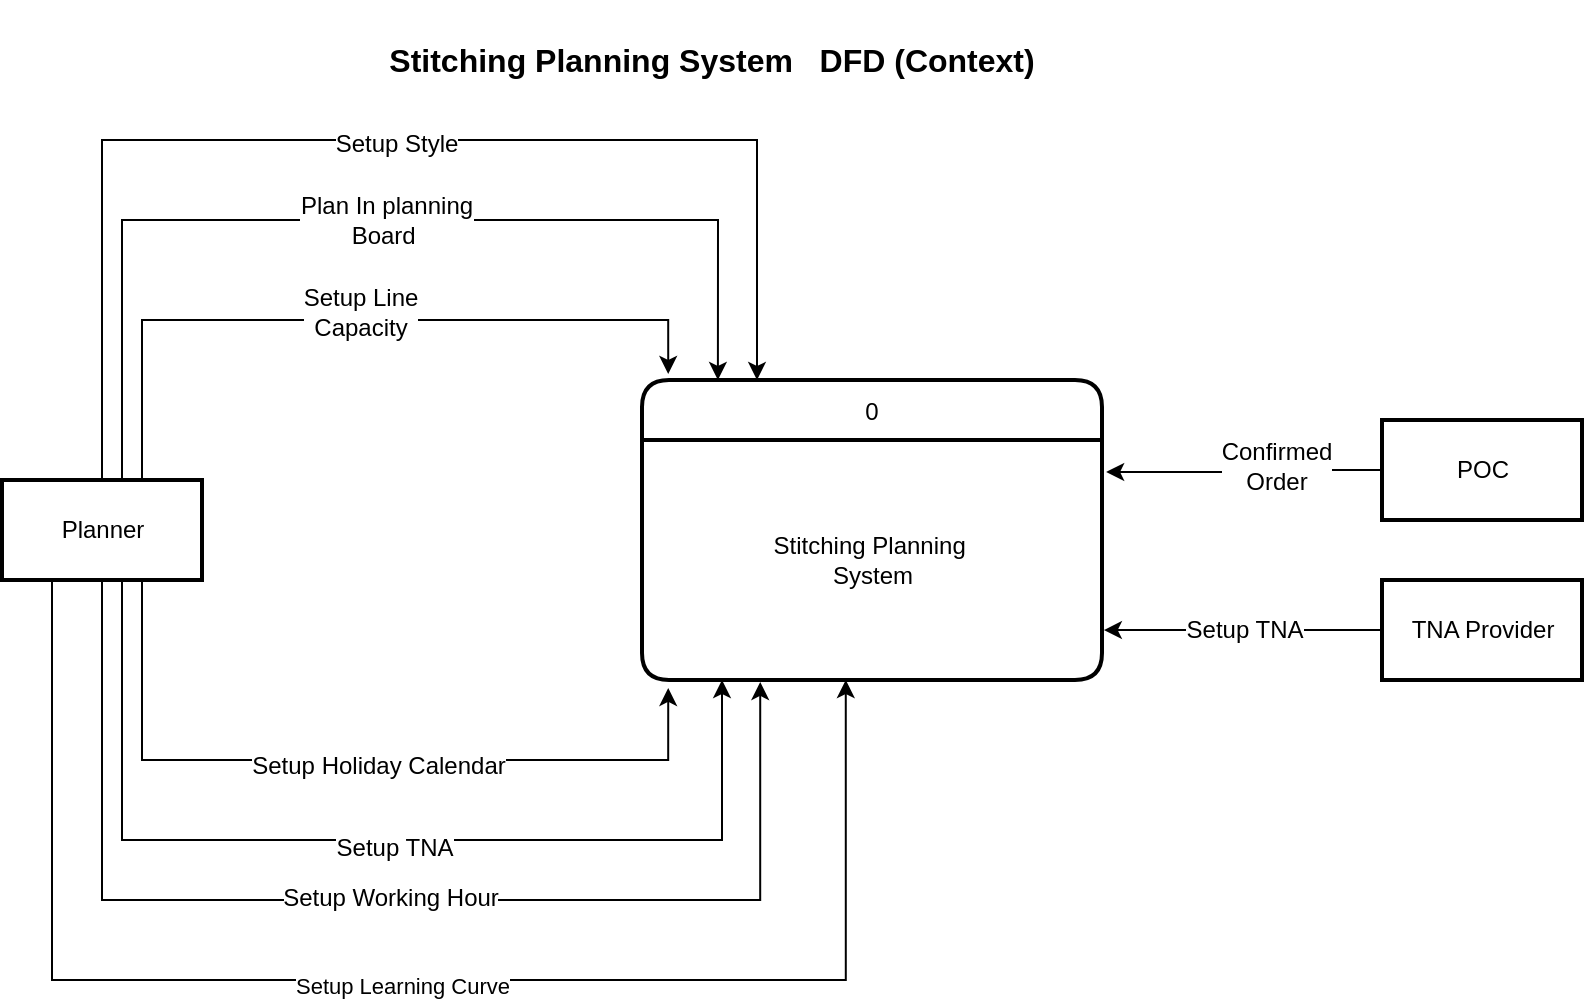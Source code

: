 <mxfile version="16.5.1" type="device" pages="3"><diagram id="_Rtwpvv6eP7aEOS9kWNd" name="Page-1"><mxGraphModel dx="1102" dy="865" grid="1" gridSize="10" guides="1" tooltips="1" connect="1" arrows="1" fold="1" page="1" pageScale="1" pageWidth="850" pageHeight="1100" math="0" shadow="0"><root><mxCell id="X5BtzRC8TDy8AD2IMh-M-0"/><mxCell id="X5BtzRC8TDy8AD2IMh-M-1" parent="X5BtzRC8TDy8AD2IMh-M-0"/><mxCell id="0RTyAH2wJqUgzUabUkTQ-24" value="" style="group" parent="X5BtzRC8TDy8AD2IMh-M-1" vertex="1" connectable="0"><mxGeometry x="40" y="80" width="790" height="380" as="geometry"/></mxCell><mxCell id="wnjh0azGgQtdekFhJXDr-3" style="edgeStyle=orthogonalEdgeStyle;rounded=0;orthogonalLoop=1;jettySize=auto;html=1;entryX=0.25;entryY=0;entryDx=0;entryDy=0;fontSize=12;" parent="0RTyAH2wJqUgzUabUkTQ-24" target="VISEsDRrpROfk74j4QN1-1" edge="1"><mxGeometry relative="1" as="geometry"><mxPoint x="50" y="170" as="sourcePoint"/><Array as="points"><mxPoint x="50"/><mxPoint x="378"/></Array></mxGeometry></mxCell><mxCell id="wnjh0azGgQtdekFhJXDr-10" value="Setup Style" style="edgeLabel;html=1;align=center;verticalAlign=middle;resizable=0;points=[];fontSize=12;" parent="wnjh0azGgQtdekFhJXDr-3" vertex="1" connectable="0"><mxGeometry x="0.027" y="-2" relative="1" as="geometry"><mxPoint as="offset"/></mxGeometry></mxCell><mxCell id="jL-t2x2rtPpZblgnzzYu-0" style="edgeStyle=orthogonalEdgeStyle;rounded=0;orthogonalLoop=1;jettySize=auto;html=1;exitX=0.25;exitY=1;exitDx=0;exitDy=0;entryX=0.443;entryY=1;entryDx=0;entryDy=0;entryPerimeter=0;" edge="1" parent="0RTyAH2wJqUgzUabUkTQ-24" source="R90NTHG9J8307-yYo60n-0" target="VISEsDRrpROfk74j4QN1-3"><mxGeometry relative="1" as="geometry"><Array as="points"><mxPoint x="25" y="420"/><mxPoint x="422" y="420"/></Array></mxGeometry></mxCell><mxCell id="jL-t2x2rtPpZblgnzzYu-1" value="Setup Learning Curve" style="edgeLabel;html=1;align=center;verticalAlign=middle;resizable=0;points=[];" vertex="1" connectable="0" parent="jL-t2x2rtPpZblgnzzYu-0"><mxGeometry x="0.127" y="-3" relative="1" as="geometry"><mxPoint x="-46" as="offset"/></mxGeometry></mxCell><mxCell id="R90NTHG9J8307-yYo60n-0" value="&lt;font style=&quot;font-size: 12px;&quot;&gt;Planner&lt;/font&gt;" style="html=1;dashed=0;whitespace=wrap;fontSize=12;strokeWidth=2;" parent="0RTyAH2wJqUgzUabUkTQ-24" vertex="1"><mxGeometry y="170" width="100" height="50" as="geometry"/></mxCell><mxCell id="R90NTHG9J8307-yYo60n-1" value="&lt;font style=&quot;font-size: 12px&quot;&gt;POC&lt;/font&gt;" style="html=1;dashed=0;whitespace=wrap;fontSize=12;strokeWidth=2;" parent="0RTyAH2wJqUgzUabUkTQ-24" vertex="1"><mxGeometry x="690" y="140" width="100" height="50" as="geometry"/></mxCell><mxCell id="R90NTHG9J8307-yYo60n-2" value="&lt;font style=&quot;font-size: 12px&quot;&gt;TNA Provider&lt;/font&gt;" style="html=1;dashed=0;whitespace=wrap;fontSize=12;strokeWidth=2;" parent="0RTyAH2wJqUgzUabUkTQ-24" vertex="1"><mxGeometry x="690" y="220" width="100" height="50" as="geometry"/></mxCell><mxCell id="VISEsDRrpROfk74j4QN1-0" value="" style="group;verticalAlign=middle;flipV=0;flipH=0;" parent="0RTyAH2wJqUgzUabUkTQ-24" vertex="1" connectable="0"><mxGeometry x="320" y="120" width="230" height="150" as="geometry"/></mxCell><mxCell id="VISEsDRrpROfk74j4QN1-1" value="0" style="swimlane;childLayout=stackLayout;horizontal=1;startSize=30;horizontalStack=0;rounded=1;fontSize=12;fontStyle=0;strokeWidth=2;resizeParent=0;resizeLast=1;shadow=0;dashed=0;align=center;swimlaneLine=1;container=0;verticalAlign=middle;" parent="VISEsDRrpROfk74j4QN1-0" vertex="1"><mxGeometry width="230" height="150" as="geometry"/></mxCell><mxCell id="VISEsDRrpROfk74j4QN1-3" value="&lt;font style=&quot;font-size: 12px&quot;&gt;Stitching Planning&amp;nbsp;&lt;br&gt;System&lt;br&gt;&lt;/font&gt;" style="text;html=1;align=center;verticalAlign=middle;resizable=0;points=[];autosize=1;strokeColor=none;fillColor=none;swimlaneLine=0;fontSize=12;" parent="VISEsDRrpROfk74j4QN1-1" vertex="1"><mxGeometry y="30" width="230" height="120" as="geometry"/></mxCell><mxCell id="wnjh0azGgQtdekFhJXDr-4" style="edgeStyle=orthogonalEdgeStyle;rounded=0;orthogonalLoop=1;jettySize=auto;html=1;exitX=0.5;exitY=1;exitDx=0;exitDy=0;entryX=0.257;entryY=1.008;entryDx=0;entryDy=0;entryPerimeter=0;fontSize=12;" parent="0RTyAH2wJqUgzUabUkTQ-24" source="R90NTHG9J8307-yYo60n-0" target="VISEsDRrpROfk74j4QN1-3" edge="1"><mxGeometry relative="1" as="geometry"><Array as="points"><mxPoint x="50" y="380"/><mxPoint x="379" y="380"/></Array></mxGeometry></mxCell><mxCell id="0RTyAH2wJqUgzUabUkTQ-2" value="Setup Working Hour" style="edgeLabel;html=1;align=center;verticalAlign=middle;resizable=0;points=[];fontSize=12;" parent="wnjh0azGgQtdekFhJXDr-4" vertex="1" connectable="0"><mxGeometry x="0.017" y="1" relative="1" as="geometry"><mxPoint as="offset"/></mxGeometry></mxCell><mxCell id="wnjh0azGgQtdekFhJXDr-7" style="edgeStyle=orthogonalEdgeStyle;rounded=0;orthogonalLoop=1;jettySize=auto;html=1;exitX=1;exitY=1;exitDx=0;exitDy=0;entryX=0.057;entryY=1.033;entryDx=0;entryDy=0;entryPerimeter=0;fontSize=12;" parent="0RTyAH2wJqUgzUabUkTQ-24" source="R90NTHG9J8307-yYo60n-0" target="VISEsDRrpROfk74j4QN1-3" edge="1"><mxGeometry relative="1" as="geometry"><Array as="points"><mxPoint x="70" y="220"/><mxPoint x="70" y="310"/><mxPoint x="333" y="310"/></Array></mxGeometry></mxCell><mxCell id="0RTyAH2wJqUgzUabUkTQ-0" value="Setup Holiday Calendar" style="edgeLabel;html=1;align=center;verticalAlign=middle;resizable=0;points=[];fontSize=12;" parent="wnjh0azGgQtdekFhJXDr-7" vertex="1" connectable="0"><mxGeometry x="0.136" y="-3" relative="1" as="geometry"><mxPoint as="offset"/></mxGeometry></mxCell><mxCell id="VISEsDRrpROfk74j4QN1-5" style="edgeStyle=orthogonalEdgeStyle;rounded=0;orthogonalLoop=1;jettySize=auto;html=1;entryX=1.009;entryY=0.133;entryDx=0;entryDy=0;entryPerimeter=0;fontSize=12;" parent="0RTyAH2wJqUgzUabUkTQ-24" source="R90NTHG9J8307-yYo60n-1" target="VISEsDRrpROfk74j4QN1-3" edge="1"><mxGeometry relative="1" as="geometry"/></mxCell><mxCell id="0RTyAH2wJqUgzUabUkTQ-5" value="Confirmed&lt;br&gt;Order" style="edgeLabel;html=1;align=center;verticalAlign=middle;resizable=0;points=[];fontSize=12;" parent="VISEsDRrpROfk74j4QN1-5" vertex="1" connectable="0"><mxGeometry x="-0.237" y="-2" relative="1" as="geometry"><mxPoint as="offset"/></mxGeometry></mxCell><mxCell id="VISEsDRrpROfk74j4QN1-6" value="Setup TNA" style="edgeStyle=orthogonalEdgeStyle;rounded=0;orthogonalLoop=1;jettySize=auto;html=1;fontSize=12;entryX=1.004;entryY=0.792;entryDx=0;entryDy=0;entryPerimeter=0;" parent="0RTyAH2wJqUgzUabUkTQ-24" source="R90NTHG9J8307-yYo60n-2" target="VISEsDRrpROfk74j4QN1-3" edge="1"><mxGeometry relative="1" as="geometry"><mxPoint x="560" y="245" as="targetPoint"/></mxGeometry></mxCell><mxCell id="wnjh0azGgQtdekFhJXDr-0" style="edgeStyle=orthogonalEdgeStyle;rounded=0;orthogonalLoop=1;jettySize=auto;html=1;exitX=0.75;exitY=1;exitDx=0;exitDy=0;fontSize=12;" parent="0RTyAH2wJqUgzUabUkTQ-24" source="R90NTHG9J8307-yYo60n-0" target="VISEsDRrpROfk74j4QN1-3" edge="1"><mxGeometry relative="1" as="geometry"><mxPoint x="290" y="205" as="targetPoint"/><mxPoint x="160" y="205" as="sourcePoint"/><Array as="points"><mxPoint x="60" y="220"/><mxPoint x="60" y="350"/><mxPoint x="360" y="350"/></Array></mxGeometry></mxCell><mxCell id="0RTyAH2wJqUgzUabUkTQ-1" value="Setup TNA" style="edgeLabel;html=1;align=center;verticalAlign=middle;resizable=0;points=[];fontSize=12;" parent="wnjh0azGgQtdekFhJXDr-0" vertex="1" connectable="0"><mxGeometry x="0.07" y="-4" relative="1" as="geometry"><mxPoint as="offset"/></mxGeometry></mxCell><mxCell id="wnjh0azGgQtdekFhJXDr-6" style="edgeStyle=orthogonalEdgeStyle;rounded=0;orthogonalLoop=1;jettySize=auto;html=1;exitX=0.75;exitY=0;exitDx=0;exitDy=0;entryX=0.057;entryY=-0.02;entryDx=0;entryDy=0;entryPerimeter=0;fontSize=12;" parent="0RTyAH2wJqUgzUabUkTQ-24" source="R90NTHG9J8307-yYo60n-0" target="VISEsDRrpROfk74j4QN1-1" edge="1"><mxGeometry relative="1" as="geometry"><Array as="points"><mxPoint x="70" y="170"/><mxPoint x="70" y="90"/><mxPoint x="333" y="90"/></Array></mxGeometry></mxCell><mxCell id="wnjh0azGgQtdekFhJXDr-12" value="Setup Line&lt;br&gt;Capacity" style="edgeLabel;html=1;align=center;verticalAlign=middle;resizable=0;points=[];fontSize=12;" parent="wnjh0azGgQtdekFhJXDr-6" vertex="1" connectable="0"><mxGeometry x="0.034" y="4" relative="1" as="geometry"><mxPoint as="offset"/></mxGeometry></mxCell><mxCell id="wnjh0azGgQtdekFhJXDr-2" style="edgeStyle=orthogonalEdgeStyle;rounded=0;orthogonalLoop=1;jettySize=auto;html=1;exitX=0.5;exitY=0;exitDx=0;exitDy=0;fontSize=12;entryX=0.165;entryY=0;entryDx=0;entryDy=0;entryPerimeter=0;" parent="0RTyAH2wJqUgzUabUkTQ-24" source="R90NTHG9J8307-yYo60n-0" target="VISEsDRrpROfk74j4QN1-1" edge="1"><mxGeometry relative="1" as="geometry"><mxPoint x="320" y="130" as="targetPoint"/><mxPoint x="160" y="205" as="sourcePoint"/><Array as="points"><mxPoint x="60" y="170"/><mxPoint x="60" y="40"/><mxPoint x="358" y="40"/></Array></mxGeometry></mxCell><mxCell id="wnjh0azGgQtdekFhJXDr-11" value="Plan In planning&lt;br&gt;Board&amp;nbsp;" style="edgeLabel;html=1;align=center;verticalAlign=middle;resizable=0;points=[];fontSize=12;" parent="wnjh0azGgQtdekFhJXDr-2" vertex="1" connectable="0"><mxGeometry x="0.05" relative="1" as="geometry"><mxPoint as="offset"/></mxGeometry></mxCell><mxCell id="0RTyAH2wJqUgzUabUkTQ-25" value="&lt;font style=&quot;font-size: 16px&quot;&gt;&lt;b&gt;Stitching Planning System&amp;nbsp; &amp;nbsp;DFD (Context)&lt;/b&gt;&lt;/font&gt;" style="text;html=1;strokeColor=none;fillColor=none;align=center;verticalAlign=middle;whiteSpace=wrap;rounded=0;shadow=0;glass=0;sketch=0;fontSize=12;" parent="X5BtzRC8TDy8AD2IMh-M-1" vertex="1"><mxGeometry x="170" y="10" width="450" height="60" as="geometry"/></mxCell></root></mxGraphModel></diagram><diagram id="hCV_k3oqsJR1MZCSssSw" name="Page-2"><mxGraphModel dx="1102" dy="865" grid="1" gridSize="10" guides="1" tooltips="1" connect="1" arrows="1" fold="1" page="1" pageScale="1" pageWidth="850" pageHeight="1100" math="0" shadow="0"><root><mxCell id="weybPAPDe6gD51ilZie3-0"/><mxCell id="weybPAPDe6gD51ilZie3-1" parent="weybPAPDe6gD51ilZie3-0"/><mxCell id="fFo1MTxqILgRXBbytRzf-0" value="&lt;font style=&quot;font-size: 16px&quot;&gt;&lt;b&gt;Stitching Planning System&amp;nbsp; &amp;nbsp;DFD (Level 0)&lt;/b&gt;&lt;/font&gt;" style="text;html=1;strokeColor=none;fillColor=none;align=center;verticalAlign=middle;whiteSpace=wrap;rounded=0;shadow=0;glass=0;sketch=0;fontSize=12;" parent="weybPAPDe6gD51ilZie3-1" vertex="1"><mxGeometry x="575" y="20" width="450" height="60" as="geometry"/></mxCell><mxCell id="fFo1MTxqILgRXBbytRzf-1" value="" style="group" parent="weybPAPDe6gD51ilZie3-1" vertex="1" connectable="0"><mxGeometry x="180" y="90" width="1120" height="680" as="geometry"/></mxCell><mxCell id="fFo1MTxqILgRXBbytRzf-2" value="&lt;font style=&quot;font-size: 12px;&quot;&gt;Planner&lt;/font&gt;" style="html=1;dashed=0;whitespace=wrap;fontSize=12;strokeWidth=2;" parent="fFo1MTxqILgRXBbytRzf-1" vertex="1"><mxGeometry x="380" y="280" width="100" height="50" as="geometry"/></mxCell><mxCell id="fFo1MTxqILgRXBbytRzf-3" value="&lt;font style=&quot;font-size: 12px;&quot;&gt;Setup Style&lt;/font&gt;" style="endArrow=classic;html=1;rounded=0;fontSize=12;entryX=0;entryY=0.5;entryDx=0;entryDy=0;exitX=1;exitY=0.75;exitDx=0;exitDy=0;" parent="fFo1MTxqILgRXBbytRzf-1" source="fFo1MTxqILgRXBbytRzf-2" target="fFo1MTxqILgRXBbytRzf-44" edge="1"><mxGeometry y="-10" width="50" height="50" relative="1" as="geometry"><mxPoint x="500" y="310" as="sourcePoint"/><mxPoint x="300" y="180" as="targetPoint"/><Array as="points"><mxPoint x="570" y="320"/><mxPoint x="570" y="178"/></Array><mxPoint as="offset"/></mxGeometry></mxCell><mxCell id="fFo1MTxqILgRXBbytRzf-4" value="3.0" style="swimlane;childLayout=stackLayout;horizontal=1;startSize=30;horizontalStack=0;rounded=1;fontSize=12;fontStyle=0;strokeWidth=2;resizeParent=0;resizeLast=1;shadow=0;dashed=0;align=center;swimlaneLine=1;container=0;" parent="fFo1MTxqILgRXBbytRzf-1" vertex="1"><mxGeometry x="45" y="360" width="120" height="80" as="geometry"/></mxCell><mxCell id="fFo1MTxqILgRXBbytRzf-5" value="&lt;font style=&quot;font-size: 12px&quot;&gt;Setup Working&lt;br&gt;Hour&amp;nbsp;&lt;/font&gt;" style="text;html=1;align=center;verticalAlign=middle;resizable=0;points=[];autosize=1;strokeColor=none;fillColor=none;swimlaneLine=0;fontSize=12;" parent="fFo1MTxqILgRXBbytRzf-4" vertex="1"><mxGeometry y="30" width="120" height="50" as="geometry"/></mxCell><mxCell id="fFo1MTxqILgRXBbytRzf-6" value="2.0" style="swimlane;childLayout=stackLayout;horizontal=1;startSize=30;horizontalStack=0;rounded=1;fontSize=12;fontStyle=0;strokeWidth=2;resizeParent=0;resizeLast=1;shadow=0;dashed=0;align=center;swimlaneLine=1;container=0;" parent="fFo1MTxqILgRXBbytRzf-1" vertex="1"><mxGeometry x="20" y="90" width="120" height="80" as="geometry"/></mxCell><mxCell id="fFo1MTxqILgRXBbytRzf-7" value="&lt;font style=&quot;font-size: 12px&quot;&gt;Setup Line&lt;br&gt;Capacity&lt;br&gt;&lt;/font&gt;" style="text;html=1;align=center;verticalAlign=middle;resizable=0;points=[];autosize=1;strokeColor=none;fillColor=none;swimlaneLine=0;fontSize=12;" parent="fFo1MTxqILgRXBbytRzf-6" vertex="1"><mxGeometry y="30" width="120" height="50" as="geometry"/></mxCell><mxCell id="fFo1MTxqILgRXBbytRzf-8" value="4.0" style="swimlane;childLayout=stackLayout;horizontal=1;startSize=30;horizontalStack=0;rounded=1;fontSize=12;fontStyle=0;strokeWidth=2;resizeParent=0;resizeLast=1;shadow=0;dashed=0;align=center;swimlaneLine=1;container=0;" parent="fFo1MTxqILgRXBbytRzf-1" vertex="1"><mxGeometry x="210" y="400" width="120" height="80" as="geometry"/></mxCell><mxCell id="fFo1MTxqILgRXBbytRzf-9" value="&lt;font style=&quot;font-size: 12px&quot;&gt;Setup Holiday&lt;br&gt;&amp;nbsp;Calendar&lt;/font&gt;" style="text;html=1;align=center;verticalAlign=middle;resizable=0;points=[];autosize=1;strokeColor=none;fillColor=none;swimlaneLine=0;fontSize=12;" parent="fFo1MTxqILgRXBbytRzf-8" vertex="1"><mxGeometry y="30" width="120" height="50" as="geometry"/></mxCell><mxCell id="fFo1MTxqILgRXBbytRzf-10" value="&lt;font style=&quot;font-size: 12px&quot;&gt;Setip Line &lt;br&gt;Capacity&lt;/font&gt;" style="endArrow=classic;html=1;rounded=0;fontSize=12;exitX=0;exitY=0;exitDx=0;exitDy=0;entryX=1.008;entryY=0.48;entryDx=0;entryDy=0;entryPerimeter=0;" parent="fFo1MTxqILgRXBbytRzf-1" source="fFo1MTxqILgRXBbytRzf-2" target="fFo1MTxqILgRXBbytRzf-7" edge="1"><mxGeometry x="0.173" width="50" height="50" relative="1" as="geometry"><mxPoint y="85" as="sourcePoint"/><mxPoint x="160" y="50" as="targetPoint"/><Array as="points"><mxPoint x="220" y="280"/><mxPoint x="220" y="200"/><mxPoint x="220" y="144"/></Array><mxPoint as="offset"/></mxGeometry></mxCell><mxCell id="fFo1MTxqILgRXBbytRzf-11" value="&lt;font style=&quot;font-size: 12px&quot;&gt;Setip Style&lt;br&gt;&lt;/font&gt;" style="endArrow=classic;html=1;rounded=0;fontSize=12;entryX=0.558;entryY=0;entryDx=0;entryDy=0;entryPerimeter=0;exitX=0;exitY=0.5;exitDx=0;exitDy=0;" parent="fFo1MTxqILgRXBbytRzf-1" source="fFo1MTxqILgRXBbytRzf-2" target="fFo1MTxqILgRXBbytRzf-4" edge="1"><mxGeometry width="50" height="50" relative="1" as="geometry"><mxPoint x="270" y="270" as="sourcePoint"/><mxPoint x="49.04" y="235" as="targetPoint"/><Array as="points"><mxPoint x="112" y="305"/></Array></mxGeometry></mxCell><mxCell id="fFo1MTxqILgRXBbytRzf-12" value="&lt;font style=&quot;font-size: 12px&quot;&gt;Setup Holiday&lt;br&gt;Calendar&lt;br&gt;&lt;/font&gt;" style="endArrow=classic;html=1;rounded=0;fontSize=12;exitX=0;exitY=1;exitDx=0;exitDy=0;entryX=0.5;entryY=0;entryDx=0;entryDy=0;" parent="fFo1MTxqILgRXBbytRzf-1" source="fFo1MTxqILgRXBbytRzf-2" target="fFo1MTxqILgRXBbytRzf-8" edge="1"><mxGeometry x="0.556" y="10" width="50" height="50" relative="1" as="geometry"><mxPoint y="85" as="sourcePoint"/><mxPoint x="290" as="targetPoint"/><Array as="points"><mxPoint x="270" y="330"/></Array><mxPoint as="offset"/></mxGeometry></mxCell><mxCell id="fFo1MTxqILgRXBbytRzf-13" value="" style="group;strokeWidth=2;" parent="fFo1MTxqILgRXBbytRzf-1" vertex="1" connectable="0"><mxGeometry x="210" y="580" width="150" height="30" as="geometry"/></mxCell><mxCell id="fFo1MTxqILgRXBbytRzf-14" value="D" style="html=1;dashed=0;whitespace=wrap;shape=mxgraph.dfd.dataStoreID;align=left;spacingLeft=3;points=[[0,0],[0.5,0],[1,0],[0,0.5],[1,0.5],[0,1],[0.5,1],[1,1]];shadow=0;glass=0;sketch=0;fontSize=12;container=0;strokeWidth=2;" parent="fFo1MTxqILgRXBbytRzf-13" vertex="1"><mxGeometry width="150" height="30" as="geometry"><mxRectangle x="290" y="290" width="40" height="20" as="alternateBounds"/></mxGeometry></mxCell><mxCell id="fFo1MTxqILgRXBbytRzf-15" value="Holiday Calendar Data" style="text;html=1;strokeColor=none;fillColor=none;align=center;verticalAlign=middle;whiteSpace=wrap;rounded=0;shadow=0;glass=0;sketch=0;fontSize=12;container=0;" parent="fFo1MTxqILgRXBbytRzf-13" vertex="1"><mxGeometry x="40" width="100" height="30" as="geometry"/></mxCell><mxCell id="fFo1MTxqILgRXBbytRzf-16" style="edgeStyle=orthogonalEdgeStyle;rounded=0;orthogonalLoop=1;jettySize=auto;html=1;entryX=0.25;entryY=0;entryDx=0;entryDy=0;fontSize=12;" parent="fFo1MTxqILgRXBbytRzf-1" source="fFo1MTxqILgRXBbytRzf-9" target="fFo1MTxqILgRXBbytRzf-15" edge="1"><mxGeometry relative="1" as="geometry"/></mxCell><mxCell id="fFo1MTxqILgRXBbytRzf-17" value="" style="group;strokeWidth=2;" parent="fFo1MTxqILgRXBbytRzf-1" vertex="1" connectable="0"><mxGeometry x="40" y="530" width="150" height="30" as="geometry"/></mxCell><mxCell id="fFo1MTxqILgRXBbytRzf-18" value="D" style="html=1;dashed=0;whitespace=wrap;shape=mxgraph.dfd.dataStoreID;align=left;spacingLeft=3;points=[[0,0],[0.5,0],[1,0],[0,0.5],[1,0.5],[0,1],[0.5,1],[1,1]];shadow=0;glass=0;sketch=0;fontSize=12;container=0;strokeWidth=2;" parent="fFo1MTxqILgRXBbytRzf-17" vertex="1"><mxGeometry width="150" height="30" as="geometry"><mxRectangle x="290" y="290" width="40" height="20" as="alternateBounds"/></mxGeometry></mxCell><mxCell id="fFo1MTxqILgRXBbytRzf-19" value="Working Hour Data" style="text;html=1;strokeColor=none;fillColor=none;align=center;verticalAlign=middle;whiteSpace=wrap;rounded=0;shadow=0;glass=0;sketch=0;fontSize=12;container=0;" parent="fFo1MTxqILgRXBbytRzf-17" vertex="1"><mxGeometry x="40" width="100" height="30" as="geometry"/></mxCell><mxCell id="fFo1MTxqILgRXBbytRzf-20" style="edgeStyle=orthogonalEdgeStyle;rounded=0;orthogonalLoop=1;jettySize=auto;html=1;entryX=0.25;entryY=0;entryDx=0;entryDy=0;fontSize=12;" parent="fFo1MTxqILgRXBbytRzf-1" source="fFo1MTxqILgRXBbytRzf-5" target="fFo1MTxqILgRXBbytRzf-19" edge="1"><mxGeometry relative="1" as="geometry"/></mxCell><mxCell id="fFo1MTxqILgRXBbytRzf-25" style="edgeStyle=orthogonalEdgeStyle;rounded=0;orthogonalLoop=1;jettySize=auto;html=1;fontSize=12;entryX=0.4;entryY=-0.01;entryDx=0;entryDy=0;entryPerimeter=0;" parent="fFo1MTxqILgRXBbytRzf-1" source="fFo1MTxqILgRXBbytRzf-7" target="fFo1MTxqILgRXBbytRzf-24" edge="1"><mxGeometry relative="1" as="geometry"><mxPoint x="70" y="190" as="targetPoint"/></mxGeometry></mxCell><mxCell id="fFo1MTxqILgRXBbytRzf-39" style="edgeStyle=orthogonalEdgeStyle;rounded=0;orthogonalLoop=1;jettySize=auto;html=1;exitX=1;exitY=0.25;exitDx=0;exitDy=0;fontSize=12;entryX=1;entryY=0;entryDx=0;entryDy=0;" parent="fFo1MTxqILgRXBbytRzf-1" source="fFo1MTxqILgRXBbytRzf-2" target="fFo1MTxqILgRXBbytRzf-30" edge="1"><mxGeometry relative="1" as="geometry"><mxPoint x="920" y="410" as="targetPoint"/><Array as="points"><mxPoint x="520" y="292"/><mxPoint x="520" y="110"/><mxPoint x="1020" y="110"/><mxPoint x="1020" y="390"/><mxPoint x="920" y="390"/><mxPoint x="920" y="455"/></Array></mxGeometry></mxCell><mxCell id="fFo1MTxqILgRXBbytRzf-40" value="Setup TNA" style="edgeLabel;html=1;align=center;verticalAlign=middle;resizable=0;points=[];fontSize=12;" parent="fFo1MTxqILgRXBbytRzf-39" vertex="1" connectable="0"><mxGeometry x="-0.106" y="-1" relative="1" as="geometry"><mxPoint as="offset"/></mxGeometry></mxCell><mxCell id="fFo1MTxqILgRXBbytRzf-51" value="" style="group" parent="fFo1MTxqILgRXBbytRzf-1" vertex="1" connectable="0"><mxGeometry x="530" y="390" width="150" height="200" as="geometry"/></mxCell><mxCell id="fFo1MTxqILgRXBbytRzf-52" value="7.0" style="swimlane;childLayout=stackLayout;horizontal=1;startSize=30;horizontalStack=0;rounded=1;fontSize=12;fontStyle=0;strokeWidth=2;resizeParent=0;resizeLast=1;shadow=0;dashed=0;align=center;swimlaneLine=1;container=0;" parent="fFo1MTxqILgRXBbytRzf-51" vertex="1"><mxGeometry width="130" height="80" as="geometry"/></mxCell><mxCell id="fFo1MTxqILgRXBbytRzf-53" value="&lt;font style=&quot;font-size: 12px&quot;&gt;Plan in Planning Board&lt;/font&gt;" style="text;html=1;align=center;verticalAlign=middle;resizable=0;points=[];autosize=1;strokeColor=none;fillColor=none;swimlaneLine=0;fontSize=12;" parent="fFo1MTxqILgRXBbytRzf-52" vertex="1"><mxGeometry y="30" width="130" height="50" as="geometry"/></mxCell><mxCell id="fFo1MTxqILgRXBbytRzf-54" value="" style="group;strokeWidth=2;" parent="fFo1MTxqILgRXBbytRzf-51" vertex="1" connectable="0"><mxGeometry y="170" width="150" height="30" as="geometry"/></mxCell><mxCell id="fFo1MTxqILgRXBbytRzf-55" value="D" style="html=1;dashed=0;whitespace=wrap;shape=mxgraph.dfd.dataStoreID;align=left;spacingLeft=3;points=[[0,0],[0.5,0],[1,0],[0,0.5],[1,0.5],[0,1],[0.5,1],[1,1]];shadow=0;glass=0;sketch=0;fontSize=12;container=0;strokeWidth=2;" parent="fFo1MTxqILgRXBbytRzf-54" vertex="1"><mxGeometry width="150" height="30" as="geometry"><mxRectangle x="290" y="290" width="40" height="20" as="alternateBounds"/></mxGeometry></mxCell><mxCell id="fFo1MTxqILgRXBbytRzf-56" value="Planning Board Data" style="text;html=1;strokeColor=none;fillColor=none;align=center;verticalAlign=middle;whiteSpace=wrap;rounded=0;shadow=0;glass=0;sketch=0;fontSize=12;container=0;" parent="fFo1MTxqILgRXBbytRzf-54" vertex="1"><mxGeometry x="40" width="100" height="30" as="geometry"/></mxCell><mxCell id="fFo1MTxqILgRXBbytRzf-57" style="edgeStyle=orthogonalEdgeStyle;rounded=0;orthogonalLoop=1;jettySize=auto;html=1;entryX=0.25;entryY=0;entryDx=0;entryDy=0;fontSize=12;" parent="fFo1MTxqILgRXBbytRzf-51" source="fFo1MTxqILgRXBbytRzf-52" target="fFo1MTxqILgRXBbytRzf-56" edge="1"><mxGeometry relative="1" as="geometry"/></mxCell><mxCell id="fFo1MTxqILgRXBbytRzf-58" value="Text" style="edgeLabel;html=1;align=center;verticalAlign=middle;resizable=0;points=[];fontSize=12;" parent="fFo1MTxqILgRXBbytRzf-57" vertex="1" connectable="0"><mxGeometry y="3" relative="1" as="geometry"><mxPoint as="offset"/></mxGeometry></mxCell><mxCell id="fFo1MTxqILgRXBbytRzf-59" style="edgeStyle=orthogonalEdgeStyle;rounded=0;orthogonalLoop=1;jettySize=auto;html=1;entryX=-0.023;entryY=0.358;entryDx=0;entryDy=0;fontSize=12;entryPerimeter=0;" parent="fFo1MTxqILgRXBbytRzf-1" source="fFo1MTxqILgRXBbytRzf-15" target="fFo1MTxqILgRXBbytRzf-53" edge="1"><mxGeometry relative="1" as="geometry"><Array as="points"><mxPoint x="420" y="595"/><mxPoint x="420" y="438"/></Array></mxGeometry></mxCell><mxCell id="fFo1MTxqILgRXBbytRzf-60" style="edgeStyle=orthogonalEdgeStyle;rounded=0;orthogonalLoop=1;jettySize=auto;html=1;entryX=1.001;entryY=0.894;entryDx=0;entryDy=0;entryPerimeter=0;fontSize=12;exitX=0;exitY=0.5;exitDx=0;exitDy=0;" parent="fFo1MTxqILgRXBbytRzf-1" source="fFo1MTxqILgRXBbytRzf-36" target="fFo1MTxqILgRXBbytRzf-45" edge="1"><mxGeometry relative="1" as="geometry"><Array as="points"><mxPoint x="875" y="635"/><mxPoint x="750" y="635"/><mxPoint x="750" y="400"/><mxPoint x="830" y="400"/></Array></mxGeometry></mxCell><mxCell id="VdTc5ZZyYyht7gzhXRyP-21" value="TNA Data&lt;br&gt;" style="edgeLabel;html=1;align=center;verticalAlign=middle;resizable=0;points=[];" parent="fFo1MTxqILgRXBbytRzf-60" vertex="1" connectable="0"><mxGeometry x="-0.017" y="1" relative="1" as="geometry"><mxPoint as="offset"/></mxGeometry></mxCell><mxCell id="fFo1MTxqILgRXBbytRzf-61" style="edgeStyle=orthogonalEdgeStyle;rounded=0;orthogonalLoop=1;jettySize=auto;html=1;exitX=0.5;exitY=1;exitDx=0;exitDy=0;entryX=-0.008;entryY=0.92;entryDx=0;entryDy=0;entryPerimeter=0;fontSize=12;" parent="fFo1MTxqILgRXBbytRzf-1" source="fFo1MTxqILgRXBbytRzf-19" target="fFo1MTxqILgRXBbytRzf-53" edge="1"><mxGeometry relative="1" as="geometry"><Array as="points"><mxPoint x="130" y="640"/><mxPoint x="470" y="640"/><mxPoint x="470" y="466"/></Array></mxGeometry></mxCell><mxCell id="fFo1MTxqILgRXBbytRzf-62" style="edgeStyle=orthogonalEdgeStyle;rounded=0;orthogonalLoop=1;jettySize=auto;html=1;fontSize=12;entryX=1.022;entryY=0.15;entryDx=0;entryDy=0;entryPerimeter=0;exitX=0.5;exitY=1;exitDx=0;exitDy=0;" parent="fFo1MTxqILgRXBbytRzf-1" source="fFo1MTxqILgRXBbytRzf-47" target="fFo1MTxqILgRXBbytRzf-52" edge="1"><mxGeometry relative="1" as="geometry"><mxPoint x="740" y="440" as="targetPoint"/><Array as="points"><mxPoint x="710" y="300"/><mxPoint x="710" y="402"/></Array></mxGeometry></mxCell><mxCell id="VdTc5ZZyYyht7gzhXRyP-20" value="Style Data" style="edgeLabel;html=1;align=center;verticalAlign=middle;resizable=0;points=[];" parent="fFo1MTxqILgRXBbytRzf-62" vertex="1" connectable="0"><mxGeometry x="-0.448" y="-1" relative="1" as="geometry"><mxPoint y="35" as="offset"/></mxGeometry></mxCell><mxCell id="fFo1MTxqILgRXBbytRzf-63" style="edgeStyle=orthogonalEdgeStyle;rounded=0;orthogonalLoop=1;jettySize=auto;html=1;fontSize=12;entryX=0.731;entryY=1.08;entryDx=0;entryDy=0;entryPerimeter=0;" parent="fFo1MTxqILgRXBbytRzf-1" source="fFo1MTxqILgRXBbytRzf-23" target="fFo1MTxqILgRXBbytRzf-53" edge="1"><mxGeometry relative="1" as="geometry"><mxPoint y="790" as="targetPoint"/><Array as="points"><mxPoint y="250"/><mxPoint y="660"/><mxPoint x="710" y="660"/><mxPoint x="710" y="490"/><mxPoint x="625" y="490"/></Array></mxGeometry></mxCell><mxCell id="fFo1MTxqILgRXBbytRzf-64" style="edgeStyle=orthogonalEdgeStyle;rounded=0;orthogonalLoop=1;jettySize=auto;html=1;entryX=0;entryY=0.25;entryDx=0;entryDy=0;fontSize=12;exitX=0.4;exitY=1.02;exitDx=0;exitDy=0;exitPerimeter=0;" parent="fFo1MTxqILgRXBbytRzf-1" source="fFo1MTxqILgRXBbytRzf-2" target="fFo1MTxqILgRXBbytRzf-52" edge="1"><mxGeometry relative="1" as="geometry"><Array as="points"><mxPoint x="420" y="370"/><mxPoint x="410" y="370"/><mxPoint x="410" y="410"/></Array><mxPoint x="420" y="340" as="sourcePoint"/></mxGeometry></mxCell><mxCell id="fFo1MTxqILgRXBbytRzf-65" value="Plan in &lt;br&gt;Planning Board" style="edgeLabel;html=1;align=center;verticalAlign=middle;resizable=0;points=[];fontSize=12;" parent="fFo1MTxqILgRXBbytRzf-64" vertex="1" connectable="0"><mxGeometry x="-0.36" y="-3" relative="1" as="geometry"><mxPoint x="3" y="67" as="offset"/></mxGeometry></mxCell><mxCell id="fFo1MTxqILgRXBbytRzf-26" value="" style="group" parent="fFo1MTxqILgRXBbytRzf-1" vertex="1" connectable="0"><mxGeometry x="875" y="450" width="340" height="190" as="geometry"/></mxCell><mxCell id="fFo1MTxqILgRXBbytRzf-27" value="" style="group" parent="fFo1MTxqILgRXBbytRzf-26" vertex="1" connectable="0"><mxGeometry x="-100" y="5" width="340" height="70" as="geometry"/></mxCell><mxCell id="fFo1MTxqILgRXBbytRzf-28" value="&lt;font style=&quot;font-size: 12px;&quot;&gt;TNA Provider&lt;/font&gt;" style="html=1;dashed=0;whitespace=wrap;fontSize=12;strokeWidth=2;" parent="fFo1MTxqILgRXBbytRzf-27" vertex="1"><mxGeometry x="220" y="10" width="100" height="50" as="geometry"/></mxCell><mxCell id="fFo1MTxqILgRXBbytRzf-29" value="" style="group;verticalAlign=middle;flipV=0;flipH=0;" parent="fFo1MTxqILgRXBbytRzf-27" vertex="1" connectable="0"><mxGeometry width="120" height="70" as="geometry"/></mxCell><mxCell id="fFo1MTxqILgRXBbytRzf-30" value="5.0" style="swimlane;childLayout=stackLayout;horizontal=1;startSize=30;horizontalStack=0;rounded=1;fontSize=12;fontStyle=0;strokeWidth=2;resizeParent=0;resizeLast=1;shadow=0;dashed=0;align=center;swimlaneLine=1;container=0;verticalAlign=middle;" parent="fFo1MTxqILgRXBbytRzf-29" vertex="1"><mxGeometry width="120" height="70" as="geometry"/></mxCell><mxCell id="S1-LCCHs6gI_LM6Otb9P-1" value="&lt;font style=&quot;font-size: 12px&quot;&gt;Setup TNA&lt;/font&gt;" style="text;html=1;align=center;verticalAlign=middle;resizable=0;points=[];autosize=1;strokeColor=none;fillColor=none;swimlaneLine=0;fontSize=12;" parent="fFo1MTxqILgRXBbytRzf-30" vertex="1"><mxGeometry y="30" width="120" height="40" as="geometry"/></mxCell><mxCell id="fFo1MTxqILgRXBbytRzf-32" style="edgeStyle=orthogonalEdgeStyle;rounded=0;orthogonalLoop=1;jettySize=auto;html=1;entryX=1;entryY=0.5;entryDx=0;entryDy=0;fontSize=12;" parent="fFo1MTxqILgRXBbytRzf-27" source="fFo1MTxqILgRXBbytRzf-28" target="fFo1MTxqILgRXBbytRzf-30" edge="1"><mxGeometry relative="1" as="geometry"/></mxCell><mxCell id="fFo1MTxqILgRXBbytRzf-33" value="Setup TNA" style="edgeLabel;html=1;align=center;verticalAlign=middle;resizable=0;points=[];fontSize=12;" parent="fFo1MTxqILgRXBbytRzf-32" vertex="1" connectable="0"><mxGeometry x="-0.123" relative="1" as="geometry"><mxPoint as="offset"/></mxGeometry></mxCell><mxCell id="fFo1MTxqILgRXBbytRzf-41" value="" style="group" parent="fFo1MTxqILgRXBbytRzf-1" vertex="1" connectable="0"><mxGeometry x="640" y="140" width="360" height="155" as="geometry"/></mxCell><mxCell id="fFo1MTxqILgRXBbytRzf-42" value="&lt;font style=&quot;font-size: 12px;&quot;&gt;POC&lt;/font&gt;" style="html=1;dashed=0;whitespace=wrap;fontSize=12;strokeWidth=2;" parent="fFo1MTxqILgRXBbytRzf-41" vertex="1"><mxGeometry x="270" y="12.5" width="100" height="50" as="geometry"/></mxCell><mxCell id="fFo1MTxqILgRXBbytRzf-43" value="" style="group" parent="fFo1MTxqILgRXBbytRzf-41" vertex="1" connectable="0"><mxGeometry x="10" width="120" height="75" as="geometry"/></mxCell><mxCell id="fFo1MTxqILgRXBbytRzf-44" value="1.0" style="swimlane;childLayout=stackLayout;horizontal=1;startSize=30;horizontalStack=0;rounded=1;fontSize=12;fontStyle=0;strokeWidth=2;resizeParent=0;resizeLast=1;shadow=0;dashed=0;align=center;swimlaneLine=1;container=0;" parent="fFo1MTxqILgRXBbytRzf-43" vertex="1"><mxGeometry width="120" height="75" as="geometry"/></mxCell><mxCell id="fFo1MTxqILgRXBbytRzf-45" value="&lt;font style=&quot;font-size: 12px;&quot;&gt;Setup Style&lt;/font&gt;" style="text;html=1;align=center;verticalAlign=middle;resizable=0;points=[];autosize=1;strokeColor=none;fillColor=none;swimlaneLine=0;fontSize=12;" parent="fFo1MTxqILgRXBbytRzf-44" vertex="1"><mxGeometry y="30" width="120" height="45" as="geometry"/></mxCell><mxCell id="fFo1MTxqILgRXBbytRzf-46" value="" style="group;strokeWidth=2;" parent="fFo1MTxqILgRXBbytRzf-41" vertex="1" connectable="0"><mxGeometry x="-40" y="130" width="150" height="30" as="geometry"/></mxCell><mxCell id="potM-zfvNbi7aLkLZh3v-1" value="" style="group" parent="fFo1MTxqILgRXBbytRzf-46" vertex="1" connectable="0"><mxGeometry width="150" height="30" as="geometry"/></mxCell><mxCell id="fFo1MTxqILgRXBbytRzf-47" value="D" style="html=1;dashed=0;whitespace=wrap;shape=mxgraph.dfd.dataStoreID;align=left;spacingLeft=3;points=[[0,0],[0.5,0],[1,0],[0,0.5],[1,0.5],[0,1],[0.5,1],[1,1]];shadow=0;glass=0;sketch=0;fontSize=12;container=0;strokeWidth=2;" parent="potM-zfvNbi7aLkLZh3v-1" vertex="1"><mxGeometry width="150" height="30" as="geometry"><mxRectangle x="290" y="290" width="40" height="20" as="alternateBounds"/></mxGeometry></mxCell><mxCell id="fFo1MTxqILgRXBbytRzf-48" value="Style Data" style="text;html=1;strokeColor=none;fillColor=none;align=center;verticalAlign=middle;whiteSpace=wrap;rounded=0;shadow=0;glass=0;sketch=0;fontSize=12;container=0;" parent="potM-zfvNbi7aLkLZh3v-1" vertex="1"><mxGeometry x="55" width="60" height="30" as="geometry"/></mxCell><mxCell id="fFo1MTxqILgRXBbytRzf-49" value="&lt;font style=&quot;font-size: 12px&quot;&gt;Confirned Orders&lt;/font&gt;" style="endArrow=classic;html=1;rounded=0;fontSize=12;entryX=1.033;entryY=0.178;entryDx=0;entryDy=0;entryPerimeter=0;" parent="fFo1MTxqILgRXBbytRzf-41" source="fFo1MTxqILgRXBbytRzf-42" target="fFo1MTxqILgRXBbytRzf-45" edge="1"><mxGeometry width="50" height="50" relative="1" as="geometry"><mxPoint x="-150" y="75" as="sourcePoint"/><mxPoint x="136" y="50" as="targetPoint"/><Array as="points"/></mxGeometry></mxCell><mxCell id="fFo1MTxqILgRXBbytRzf-50" style="edgeStyle=orthogonalEdgeStyle;rounded=0;orthogonalLoop=1;jettySize=auto;html=1;entryX=0.25;entryY=0;entryDx=0;entryDy=0;fontSize=12;" parent="fFo1MTxqILgRXBbytRzf-41" source="fFo1MTxqILgRXBbytRzf-45" target="fFo1MTxqILgRXBbytRzf-48" edge="1"><mxGeometry relative="1" as="geometry"/></mxCell><mxCell id="fFo1MTxqILgRXBbytRzf-36" value="D" style="html=1;dashed=0;whitespace=wrap;shape=mxgraph.dfd.dataStoreID;align=left;spacingLeft=3;points=[[0,0],[0.5,0],[1,0],[0,0.5],[1,0.5],[0,1],[0.5,1],[1,1]];shadow=0;glass=0;sketch=0;fontSize=12;container=0;strokeWidth=2;" parent="fFo1MTxqILgRXBbytRzf-1" vertex="1"><mxGeometry x="800" y="610" width="150" height="30" as="geometry"><mxRectangle x="290" y="290" width="40" height="20" as="alternateBounds"/></mxGeometry></mxCell><mxCell id="fFo1MTxqILgRXBbytRzf-38" style="edgeStyle=orthogonalEdgeStyle;rounded=0;orthogonalLoop=1;jettySize=auto;html=1;entryX=0.682;entryY=0.067;entryDx=0;entryDy=0;fontSize=12;verticalAlign=middle;exitX=0.323;exitY=1.006;exitDx=0;exitDy=0;exitPerimeter=0;entryPerimeter=0;" parent="fFo1MTxqILgRXBbytRzf-1" source="S1-LCCHs6gI_LM6Otb9P-1" target="fFo1MTxqILgRXBbytRzf-36" edge="1"><mxGeometry relative="1" as="geometry"><mxPoint x="870" y="490" as="sourcePoint"/></mxGeometry></mxCell><mxCell id="VdTc5ZZyYyht7gzhXRyP-16" style="edgeStyle=orthogonalEdgeStyle;rounded=0;orthogonalLoop=1;jettySize=auto;html=1;exitX=0.25;exitY=1;exitDx=0;exitDy=0;entryX=0.325;entryY=-0.01;entryDx=0;entryDy=0;entryPerimeter=0;" parent="fFo1MTxqILgRXBbytRzf-1" source="VdTc5ZZyYyht7gzhXRyP-2" target="VdTc5ZZyYyht7gzhXRyP-12" edge="1"><mxGeometry relative="1" as="geometry"/></mxCell><mxCell id="VdTc5ZZyYyht7gzhXRyP-2" value="6.0" style="swimlane;childLayout=stackLayout;horizontal=1;startSize=30;horizontalStack=0;rounded=1;fontSize=12;fontStyle=0;strokeWidth=2;resizeParent=0;resizeLast=1;shadow=0;dashed=0;align=center;swimlaneLine=1;container=0;" parent="fFo1MTxqILgRXBbytRzf-1" vertex="1"><mxGeometry x="330" y="40" width="125" height="88" as="geometry"/></mxCell><mxCell id="VdTc5ZZyYyht7gzhXRyP-3" value="&lt;font style=&quot;font-size: 12px&quot;&gt;&lt;br&gt;&lt;/font&gt;" style="text;html=1;align=center;verticalAlign=middle;resizable=0;points=[];autosize=1;strokeColor=none;fillColor=none;swimlaneLine=0;fontSize=12;" parent="VdTc5ZZyYyht7gzhXRyP-2" vertex="1"><mxGeometry y="30" width="125" height="20" as="geometry"/></mxCell><mxCell id="VdTc5ZZyYyht7gzhXRyP-15" value="&lt;font style=&quot;font-size: 12px&quot;&gt;Setup Learning Curve&lt;br&gt;&lt;/font&gt;" style="text;html=1;align=center;verticalAlign=middle;resizable=0;points=[];autosize=1;strokeColor=none;fillColor=none;swimlaneLine=0;fontSize=12;" parent="VdTc5ZZyYyht7gzhXRyP-2" vertex="1"><mxGeometry y="50" width="125" height="38" as="geometry"/></mxCell><mxCell id="VdTc5ZZyYyht7gzhXRyP-5" style="edgeStyle=orthogonalEdgeStyle;rounded=0;orthogonalLoop=1;jettySize=auto;html=1;entryX=-0.022;entryY=0.4;entryDx=0;entryDy=0;entryPerimeter=0;exitX=0.25;exitY=0;exitDx=0;exitDy=0;" parent="fFo1MTxqILgRXBbytRzf-1" source="fFo1MTxqILgRXBbytRzf-2" edge="1"><mxGeometry relative="1" as="geometry"><mxPoint x="327.25" y="104.0" as="targetPoint"/><mxPoint x="380" y="280" as="sourcePoint"/><Array as="points"><mxPoint x="405" y="260"/><mxPoint x="280" y="260"/><mxPoint x="280" y="104"/></Array></mxGeometry></mxCell><mxCell id="VdTc5ZZyYyht7gzhXRyP-25" value="Setup Learning&lt;br&gt;Curve" style="edgeLabel;html=1;align=center;verticalAlign=middle;resizable=0;points=[];" parent="VdTc5ZZyYyht7gzhXRyP-5" vertex="1" connectable="0"><mxGeometry x="0.45" y="1" relative="1" as="geometry"><mxPoint as="offset"/></mxGeometry></mxCell><mxCell id="VdTc5ZZyYyht7gzhXRyP-11" value="" style="group;strokeWidth=2;" parent="fFo1MTxqILgRXBbytRzf-1" vertex="1" connectable="0"><mxGeometry x="310" y="210" width="150" height="30" as="geometry"/></mxCell><mxCell id="VdTc5ZZyYyht7gzhXRyP-12" value="D" style="html=1;dashed=0;whitespace=wrap;shape=mxgraph.dfd.dataStoreID;align=left;spacingLeft=3;points=[[0,0],[0.5,0],[1,0],[0,0.5],[1,0.5],[0,1],[0.5,1],[1,1]];shadow=0;glass=0;sketch=0;fontSize=12;container=0;strokeWidth=2;" parent="VdTc5ZZyYyht7gzhXRyP-11" vertex="1"><mxGeometry width="150" height="30" as="geometry"><mxRectangle x="290" y="290" width="40" height="20" as="alternateBounds"/></mxGeometry></mxCell><mxCell id="VdTc5ZZyYyht7gzhXRyP-13" value="Learning Curve Data" style="text;html=1;strokeColor=none;fillColor=none;align=center;verticalAlign=middle;whiteSpace=wrap;rounded=0;shadow=0;glass=0;sketch=0;fontSize=12;container=0;" parent="VdTc5ZZyYyht7gzhXRyP-11" vertex="1"><mxGeometry x="55" width="75" height="30" as="geometry"/></mxCell><mxCell id="VdTc5ZZyYyht7gzhXRyP-18" style="edgeStyle=orthogonalEdgeStyle;rounded=0;orthogonalLoop=1;jettySize=auto;html=1;exitX=1;exitY=0.5;exitDx=0;exitDy=0;entryX=0.5;entryY=0;entryDx=0;entryDy=0;" parent="fFo1MTxqILgRXBbytRzf-1" source="VdTc5ZZyYyht7gzhXRyP-12" target="fFo1MTxqILgRXBbytRzf-44" edge="1"><mxGeometry relative="1" as="geometry"><Array as="points"><mxPoint x="500" y="225"/><mxPoint x="500" y="60"/><mxPoint x="710" y="60"/></Array></mxGeometry></mxCell><mxCell id="VdTc5ZZyYyht7gzhXRyP-19" value="Style Data" style="edgeLabel;html=1;align=center;verticalAlign=middle;resizable=0;points=[];" parent="VdTc5ZZyYyht7gzhXRyP-18" vertex="1" connectable="0"><mxGeometry x="0.164" relative="1" as="geometry"><mxPoint x="-1" as="offset"/></mxGeometry></mxCell><mxCell id="fFo1MTxqILgRXBbytRzf-37" value="TNA Data" style="text;html=1;strokeColor=none;fillColor=none;align=center;verticalAlign=middle;whiteSpace=wrap;rounded=0;shadow=0;glass=0;sketch=0;fontSize=12;container=0;flipV=0;flipH=0;" parent="fFo1MTxqILgRXBbytRzf-1" vertex="1"><mxGeometry x="860" y="610" width="60" height="30" as="geometry"/></mxCell><mxCell id="fFo1MTxqILgRXBbytRzf-22" value="" style="group;strokeWidth=2;" parent="fFo1MTxqILgRXBbytRzf-1" vertex="1" connectable="0"><mxGeometry x="32.5" y="250" width="145" height="30" as="geometry"/></mxCell><mxCell id="fFo1MTxqILgRXBbytRzf-23" value="D" style="html=1;dashed=0;whitespace=wrap;shape=mxgraph.dfd.dataStoreID;align=left;spacingLeft=3;points=[[0,0],[0.5,0],[1,0],[0,0.5],[1,0.5],[0,1],[0.5,1],[1,1]];shadow=0;glass=0;sketch=0;fontSize=12;container=0;strokeWidth=2;" parent="fFo1MTxqILgRXBbytRzf-22" vertex="1"><mxGeometry width="145" height="30" as="geometry"><mxRectangle x="290" y="290" width="40" height="20" as="alternateBounds"/></mxGeometry></mxCell><mxCell id="fFo1MTxqILgRXBbytRzf-24" value="Line Capacity Data" style="text;html=1;strokeColor=none;fillColor=none;align=center;verticalAlign=middle;whiteSpace=wrap;rounded=0;shadow=0;glass=0;sketch=0;fontSize=12;container=0;" parent="fFo1MTxqILgRXBbytRzf-22" vertex="1"><mxGeometry x="38.667" width="96.667" height="30" as="geometry"/></mxCell></root></mxGraphModel></diagram><diagram id="HX7n8TwsD-249foV3HF_" name="Page-3"><mxGraphModel dx="1102" dy="865" grid="1" gridSize="10" guides="1" tooltips="1" connect="1" arrows="1" fold="1" page="1" pageScale="1" pageWidth="850" pageHeight="1100" math="0" shadow="0"><root><mxCell id="KxrE-PhNeirrG3dYBpqg-0"/><mxCell id="KxrE-PhNeirrG3dYBpqg-1" parent="KxrE-PhNeirrG3dYBpqg-0"/><mxCell id="Le_sGhusoNImONFBy4cs-0" value="&lt;font style=&quot;font-size: 16px&quot;&gt;&lt;b&gt;Stitching Planning System&amp;nbsp; &amp;nbsp;DFD (Level 1)&lt;/b&gt;&lt;/font&gt;" style="text;html=1;strokeColor=none;fillColor=none;align=center;verticalAlign=middle;whiteSpace=wrap;rounded=0;shadow=0;glass=0;sketch=0;fontSize=12;" parent="KxrE-PhNeirrG3dYBpqg-1" vertex="1"><mxGeometry x="220" y="10" width="450" height="60" as="geometry"/></mxCell><mxCell id="SV5FOKqFM0DQHIHTu-EH-6" value="" style="group" parent="KxrE-PhNeirrG3dYBpqg-1" vertex="1" connectable="0"><mxGeometry x="85" y="100" width="720" height="305" as="geometry"/></mxCell><mxCell id="Aj_XaEIxKW4NQV3saA_O-1" value="&lt;font style=&quot;font-size: 12px;&quot;&gt;Planner&lt;/font&gt;" style="html=1;dashed=0;whitespace=wrap;fontSize=12;strokeWidth=2;" parent="SV5FOKqFM0DQHIHTu-EH-6" vertex="1"><mxGeometry y="122.5" width="100" height="50" as="geometry"/></mxCell><mxCell id="Aj_XaEIxKW4NQV3saA_O-49" value="&lt;font style=&quot;font-size: 12px;&quot;&gt;POC&lt;/font&gt;" style="html=1;dashed=0;whitespace=wrap;fontSize=12;strokeWidth=2;" parent="SV5FOKqFM0DQHIHTu-EH-6" vertex="1"><mxGeometry x="620" y="122.5" width="100" height="50" as="geometry"/></mxCell><mxCell id="Aj_XaEIxKW4NQV3saA_O-85" value="" style="group" parent="SV5FOKqFM0DQHIHTu-EH-6" vertex="1" connectable="0"><mxGeometry x="322" y="110" width="120" height="75" as="geometry"/></mxCell><mxCell id="Aj_XaEIxKW4NQV3saA_O-86" value="1.2" style="swimlane;childLayout=stackLayout;horizontal=1;startSize=30;horizontalStack=0;rounded=1;fontSize=12;fontStyle=0;strokeWidth=2;resizeParent=0;resizeLast=1;shadow=0;dashed=0;align=center;swimlaneLine=1;container=0;" parent="Aj_XaEIxKW4NQV3saA_O-85" vertex="1"><mxGeometry width="120" height="75" as="geometry"/></mxCell><mxCell id="Aj_XaEIxKW4NQV3saA_O-88" value="&lt;font style=&quot;font-size: 12px&quot;&gt;Populate Confirmed&lt;br&gt;Order&amp;nbsp;&lt;/font&gt;" style="text;html=1;align=center;verticalAlign=middle;resizable=0;points=[];autosize=1;strokeColor=none;fillColor=none;swimlaneLine=0;fontSize=12;" parent="Aj_XaEIxKW4NQV3saA_O-86" vertex="1"><mxGeometry y="30" width="120" height="45" as="geometry"/></mxCell><mxCell id="Aj_XaEIxKW4NQV3saA_O-57" value="&lt;font style=&quot;font-size: 12px&quot;&gt;Confirned&amp;nbsp;&lt;br&gt;Orders&lt;/font&gt;" style="endArrow=classic;html=1;rounded=0;fontSize=12;entryX=0.992;entryY=0.2;entryDx=0;entryDy=0;entryPerimeter=0;" parent="SV5FOKqFM0DQHIHTu-EH-6" source="Aj_XaEIxKW4NQV3saA_O-49" target="Aj_XaEIxKW4NQV3saA_O-88" edge="1"><mxGeometry width="50" height="50" relative="1" as="geometry"><mxPoint x="280" y="195" as="sourcePoint"/><mxPoint x="790" y="270" as="targetPoint"/><Array as="points"/></mxGeometry></mxCell><mxCell id="Aj_XaEIxKW4NQV3saA_O-2" value="&lt;span style=&quot;background-color: rgb(248 , 249 , 250)&quot;&gt;Populate Confirmed&lt;/span&gt;&lt;br style=&quot;background-color: rgb(248 , 249 , 250)&quot;&gt;&lt;span style=&quot;background-color: rgb(248 , 249 , 250)&quot;&gt;Order&amp;nbsp;&lt;/span&gt;" style="endArrow=classic;html=1;rounded=0;fontSize=12;exitX=1;exitY=0.5;exitDx=0;exitDy=0;entryX=-0.017;entryY=0.167;entryDx=0;entryDy=0;entryPerimeter=0;" parent="SV5FOKqFM0DQHIHTu-EH-6" source="Aj_XaEIxKW4NQV3saA_O-1" target="Aj_XaEIxKW4NQV3saA_O-88" edge="1"><mxGeometry x="0.015" y="-2" width="50" height="50" relative="1" as="geometry"><mxPoint x="260" y="290" as="sourcePoint"/><mxPoint x="220" y="430" as="targetPoint"/><Array as="points"><mxPoint x="230" y="148"/></Array><mxPoint as="offset"/></mxGeometry></mxCell><mxCell id="Aj_XaEIxKW4NQV3saA_O-79" value="" style="group" parent="SV5FOKqFM0DQHIHTu-EH-6" vertex="1" connectable="0"><mxGeometry x="322" width="125" height="75" as="geometry"/></mxCell><mxCell id="Aj_XaEIxKW4NQV3saA_O-80" value="1.1" style="swimlane;childLayout=stackLayout;horizontal=1;startSize=30;horizontalStack=0;rounded=1;fontSize=12;fontStyle=0;strokeWidth=2;resizeParent=0;resizeLast=1;shadow=0;dashed=0;align=center;swimlaneLine=1;container=0;" parent="Aj_XaEIxKW4NQV3saA_O-79" vertex="1"><mxGeometry width="125" height="75" as="geometry"/></mxCell><mxCell id="Aj_XaEIxKW4NQV3saA_O-81" value="&lt;font style=&quot;font-size: 12px&quot;&gt;Create and Populate&lt;br&gt;Projection Order&lt;br&gt;&lt;/font&gt;" style="text;html=1;align=center;verticalAlign=middle;resizable=0;points=[];autosize=1;strokeColor=none;fillColor=none;swimlaneLine=0;fontSize=12;" parent="Aj_XaEIxKW4NQV3saA_O-80" vertex="1"><mxGeometry y="30" width="125" height="45" as="geometry"/></mxCell><mxCell id="SV5FOKqFM0DQHIHTu-EH-1" style="edgeStyle=orthogonalEdgeStyle;rounded=0;orthogonalLoop=1;jettySize=auto;html=1;entryX=0;entryY=0.5;entryDx=0;entryDy=0;exitX=0.75;exitY=0;exitDx=0;exitDy=0;" parent="SV5FOKqFM0DQHIHTu-EH-6" source="Aj_XaEIxKW4NQV3saA_O-1" target="Aj_XaEIxKW4NQV3saA_O-80" edge="1"><mxGeometry relative="1" as="geometry"><Array as="points"><mxPoint x="75" y="38"/><mxPoint x="100" y="38"/></Array></mxGeometry></mxCell><mxCell id="SV5FOKqFM0DQHIHTu-EH-5" value="&lt;span style=&quot;font-size: 12px ; background-color: rgb(248 , 249 , 250)&quot;&gt;Create and Populate&lt;/span&gt;&lt;br style=&quot;font-size: 12px ; background-color: rgb(248 , 249 , 250)&quot;&gt;&lt;span style=&quot;font-size: 12px ; background-color: rgb(248 , 249 , 250)&quot;&gt;Projection Order&lt;/span&gt;" style="edgeLabel;html=1;align=center;verticalAlign=middle;resizable=0;points=[];" parent="SV5FOKqFM0DQHIHTu-EH-1" vertex="1" connectable="0"><mxGeometry x="0.235" relative="1" as="geometry"><mxPoint as="offset"/></mxGeometry></mxCell><mxCell id="Aj_XaEIxKW4NQV3saA_O-51" value="1.3" style="swimlane;childLayout=stackLayout;horizontal=1;startSize=30;horizontalStack=0;rounded=1;fontSize=12;fontStyle=0;strokeWidth=2;resizeParent=0;resizeLast=1;shadow=0;dashed=0;align=center;swimlaneLine=1;container=0;" parent="SV5FOKqFM0DQHIHTu-EH-6" vertex="1"><mxGeometry x="322" y="230" width="128" height="75" as="geometry"/></mxCell><mxCell id="Aj_XaEIxKW4NQV3saA_O-52" value="&lt;font style=&quot;font-size: 12px&quot;&gt;Create and Populate&lt;br&gt;Booking Order&lt;/font&gt;" style="text;html=1;align=center;verticalAlign=middle;resizable=0;points=[];autosize=1;strokeColor=none;fillColor=none;swimlaneLine=0;fontSize=12;" parent="Aj_XaEIxKW4NQV3saA_O-51" vertex="1"><mxGeometry y="30" width="128" height="45" as="geometry"/></mxCell><mxCell id="SV5FOKqFM0DQHIHTu-EH-0" style="edgeStyle=orthogonalEdgeStyle;rounded=0;orthogonalLoop=1;jettySize=auto;html=1;exitX=0.75;exitY=1;exitDx=0;exitDy=0;entryX=-0.008;entryY=0.12;entryDx=0;entryDy=0;entryPerimeter=0;" parent="SV5FOKqFM0DQHIHTu-EH-6" source="Aj_XaEIxKW4NQV3saA_O-1" target="Aj_XaEIxKW4NQV3saA_O-51" edge="1"><mxGeometry relative="1" as="geometry"/></mxCell><mxCell id="SV5FOKqFM0DQHIHTu-EH-3" value="Create and Populate&lt;br&gt;Booking Order" style="edgeLabel;html=1;align=center;verticalAlign=middle;resizable=0;points=[];" parent="SV5FOKqFM0DQHIHTu-EH-0" vertex="1" connectable="0"><mxGeometry x="0.333" relative="1" as="geometry"><mxPoint as="offset"/></mxGeometry></mxCell></root></mxGraphModel></diagram></mxfile>
